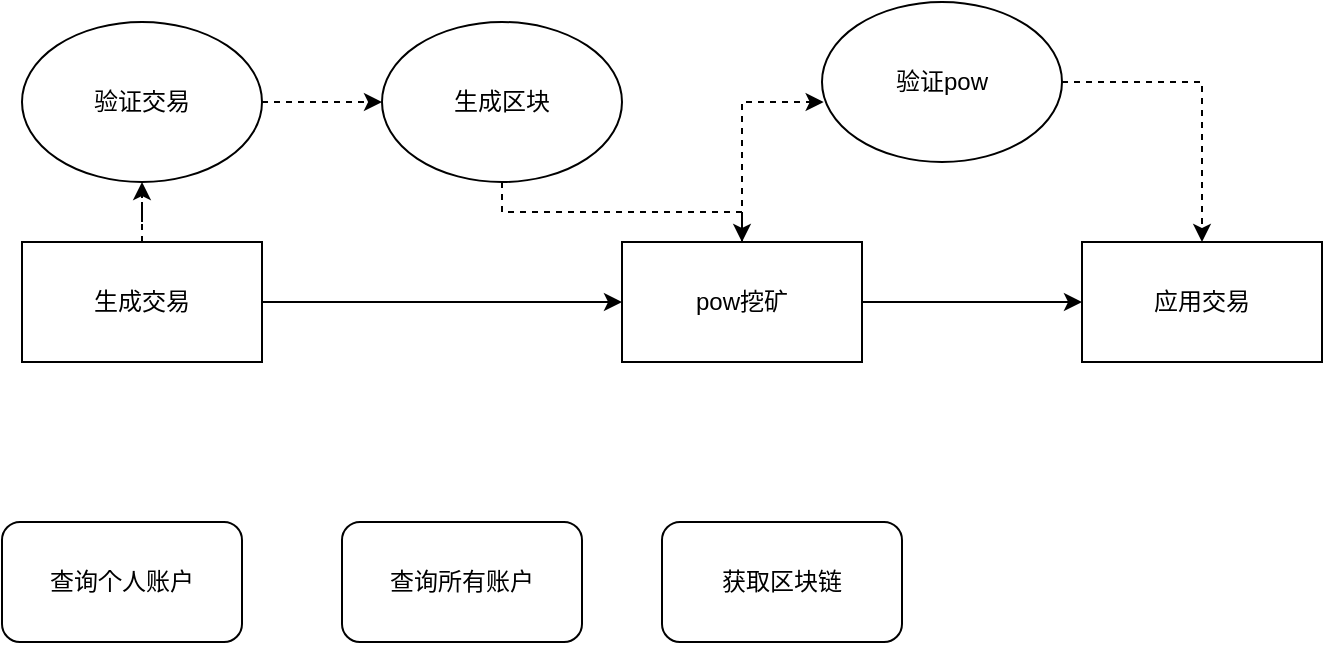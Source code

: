 <mxfile version="27.0.9">
  <diagram name="第 1 页" id="IVK9_cHgK-OlGTR2J_Lz">
    <mxGraphModel dx="983" dy="580" grid="1" gridSize="10" guides="1" tooltips="1" connect="1" arrows="1" fold="1" page="1" pageScale="1" pageWidth="827" pageHeight="1169" math="0" shadow="0">
      <root>
        <mxCell id="0" />
        <mxCell id="1" parent="0" />
        <mxCell id="zvdZLU-Uo_iOsNjxrA1B-1" style="edgeStyle=orthogonalEdgeStyle;rounded=0;orthogonalLoop=1;jettySize=auto;html=1;dashed=1;" edge="1" parent="1" source="zvdZLU-Uo_iOsNjxrA1B-3" target="zvdZLU-Uo_iOsNjxrA1B-9">
          <mxGeometry relative="1" as="geometry" />
        </mxCell>
        <mxCell id="zvdZLU-Uo_iOsNjxrA1B-2" style="edgeStyle=orthogonalEdgeStyle;rounded=0;orthogonalLoop=1;jettySize=auto;html=1;" edge="1" parent="1" source="zvdZLU-Uo_iOsNjxrA1B-3" target="zvdZLU-Uo_iOsNjxrA1B-5">
          <mxGeometry relative="1" as="geometry" />
        </mxCell>
        <mxCell id="zvdZLU-Uo_iOsNjxrA1B-3" value="生成交易" style="rounded=0;whiteSpace=wrap;html=1;" vertex="1" parent="1">
          <mxGeometry x="100" y="300" width="120" height="60" as="geometry" />
        </mxCell>
        <mxCell id="zvdZLU-Uo_iOsNjxrA1B-19" style="edgeStyle=orthogonalEdgeStyle;rounded=0;orthogonalLoop=1;jettySize=auto;html=1;" edge="1" parent="1" source="zvdZLU-Uo_iOsNjxrA1B-5" target="zvdZLU-Uo_iOsNjxrA1B-13">
          <mxGeometry relative="1" as="geometry" />
        </mxCell>
        <mxCell id="zvdZLU-Uo_iOsNjxrA1B-5" value="pow挖矿" style="rounded=0;whiteSpace=wrap;html=1;" vertex="1" parent="1">
          <mxGeometry x="400" y="300" width="120" height="60" as="geometry" />
        </mxCell>
        <mxCell id="zvdZLU-Uo_iOsNjxrA1B-8" style="edgeStyle=orthogonalEdgeStyle;rounded=0;orthogonalLoop=1;jettySize=auto;html=1;dashed=1;" edge="1" parent="1" source="zvdZLU-Uo_iOsNjxrA1B-9" target="zvdZLU-Uo_iOsNjxrA1B-11">
          <mxGeometry relative="1" as="geometry" />
        </mxCell>
        <mxCell id="zvdZLU-Uo_iOsNjxrA1B-9" value="验证交易" style="ellipse;whiteSpace=wrap;html=1;" vertex="1" parent="1">
          <mxGeometry x="100" y="190" width="120" height="80" as="geometry" />
        </mxCell>
        <mxCell id="zvdZLU-Uo_iOsNjxrA1B-24" style="edgeStyle=elbowEdgeStyle;rounded=0;orthogonalLoop=1;jettySize=auto;html=1;dashed=1;" edge="1" parent="1" source="zvdZLU-Uo_iOsNjxrA1B-11" target="zvdZLU-Uo_iOsNjxrA1B-5">
          <mxGeometry relative="1" as="geometry" />
        </mxCell>
        <mxCell id="zvdZLU-Uo_iOsNjxrA1B-11" value="生成区块" style="ellipse;whiteSpace=wrap;html=1;" vertex="1" parent="1">
          <mxGeometry x="280" y="190" width="120" height="80" as="geometry" />
        </mxCell>
        <mxCell id="zvdZLU-Uo_iOsNjxrA1B-12" value="查询个人账户" style="rounded=1;whiteSpace=wrap;html=1;" vertex="1" parent="1">
          <mxGeometry x="90" y="440" width="120" height="60" as="geometry" />
        </mxCell>
        <mxCell id="zvdZLU-Uo_iOsNjxrA1B-13" value="应用交易" style="rounded=0;whiteSpace=wrap;html=1;" vertex="1" parent="1">
          <mxGeometry x="630" y="300" width="120" height="60" as="geometry" />
        </mxCell>
        <mxCell id="zvdZLU-Uo_iOsNjxrA1B-14" value="查询所有账户" style="rounded=1;whiteSpace=wrap;html=1;" vertex="1" parent="1">
          <mxGeometry x="260" y="440" width="120" height="60" as="geometry" />
        </mxCell>
        <mxCell id="zvdZLU-Uo_iOsNjxrA1B-15" value="获取区块链" style="rounded=1;whiteSpace=wrap;html=1;" vertex="1" parent="1">
          <mxGeometry x="420" y="440" width="120" height="60" as="geometry" />
        </mxCell>
        <mxCell id="zvdZLU-Uo_iOsNjxrA1B-23" style="edgeStyle=orthogonalEdgeStyle;rounded=0;orthogonalLoop=1;jettySize=auto;html=1;dashed=1;" edge="1" parent="1" source="zvdZLU-Uo_iOsNjxrA1B-16" target="zvdZLU-Uo_iOsNjxrA1B-13">
          <mxGeometry relative="1" as="geometry" />
        </mxCell>
        <mxCell id="zvdZLU-Uo_iOsNjxrA1B-16" value="验证pow" style="ellipse;whiteSpace=wrap;html=1;" vertex="1" parent="1">
          <mxGeometry x="500" y="180" width="120" height="80" as="geometry" />
        </mxCell>
        <mxCell id="zvdZLU-Uo_iOsNjxrA1B-22" style="edgeStyle=orthogonalEdgeStyle;rounded=0;orthogonalLoop=1;jettySize=auto;html=1;entryX=0.007;entryY=0.625;entryDx=0;entryDy=0;entryPerimeter=0;dashed=1;" edge="1" parent="1" source="zvdZLU-Uo_iOsNjxrA1B-5" target="zvdZLU-Uo_iOsNjxrA1B-16">
          <mxGeometry relative="1" as="geometry" />
        </mxCell>
      </root>
    </mxGraphModel>
  </diagram>
</mxfile>
